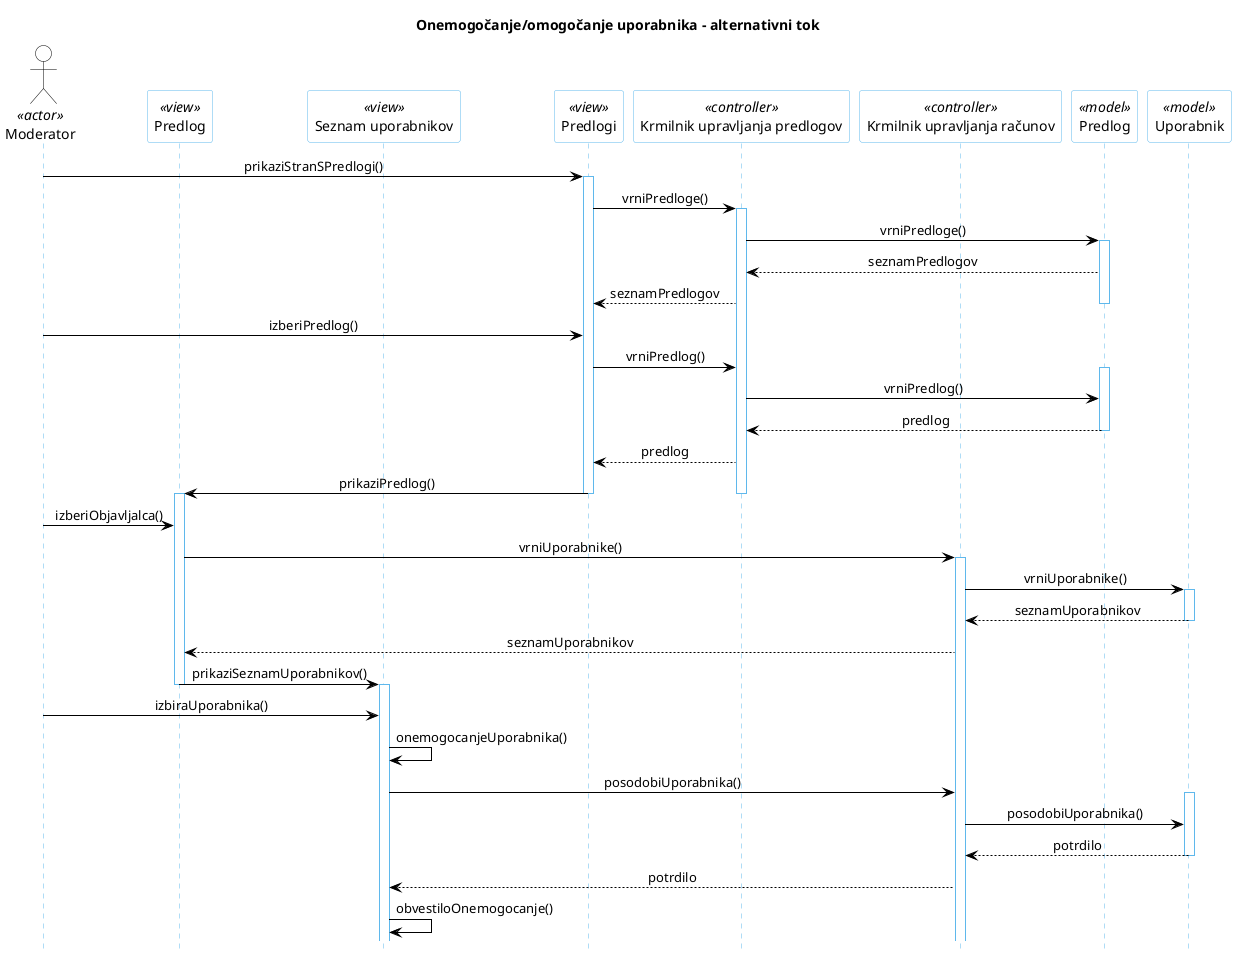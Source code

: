 @startuml ModeratorAlt

hide footbox

skinparam backgroundcolor white
skinparam defaultTextAlignment center
skinparam actorBorderColor black
skinparam actorBackgroundColor white
skinparam arrowColor black  
skinparam sequenceLifeLineBorderColor #5FB8EC
skinparam sequenceParticipantBorderColor #5FB8EC
skinparam sequenceParticipantBackgroundColor white

title "Onemogočanje/omogočanje uporabnika - alternativni tok"

actor "Moderator" AS U1 <<actor>>

participant "Predlog" as R7 <<view>>
participant "Seznam uporabnikov" as R8 <<view>>
participant "Predlogi" as R5 <<view>>
participant "Krmilnik upravljanja predlogov" as R2 <<controller>>
participant "Krmilnik upravljanja računov" as R9 <<controller>>

participant "Predlog" as R6 <<model>>
participant "Uporabnik" as R4 <<model>>

'

U1 -> R5: prikaziStranSPredlogi()
activate R5
R5 -> R2: vrniPredloge()
activate R2
R2 -> R6: vrniPredloge()
activate R6
R6 -[dotted]> R2: seznamPredlogov
R2 -[dotted]> R5: seznamPredlogov
deactivate R6
U1 -> R5: izberiPredlog()
R5 -> R2: vrniPredlog()
activate R6
R2 -> R6: vrniPredlog()
R6 -[dotted]> R2: predlog
deactivate R6
R2 -[dotted]> R5: predlog
R5 -> R7: prikaziPredlog()
deactivate R2
deactivate R5
activate R7
U1 -> R7: izberiObjavljalca()

R7 -> R9: vrniUporabnike()
activate R9
R9 -> R4: vrniUporabnike()
activate R4
R4 -[dotted]> R9: seznamUporabnikov
deactivate R4

R9 -[dotted]> R7: seznamUporabnikov
R7 -> R8: prikaziSeznamUporabnikov()
deactivate R7
activate R8

deactivate R7
U1 -> R8: izbiraUporabnika()
'U1 -> R8: omogočanjeUporabnika()

R8 -> R8: onemogocanjeUporabnika()
'R8 -> R8: potrditev()

R8 -> R9: posodobiUporabnika()
activate R4
R9 -> R4: posodobiUporabnika()

R4 -[dotted]> R9: potrdilo
deactivate R4

R9 -[dotted]> R8: potrdilo
R8 -> R8: obvestiloOnemogocanje()








'R5 -> R5: prikaziPredloge()
'U1 -> R5: izpolniObrazec()
'U1 -> R5: potrdi()

'activate R2

'R5 -> R2: ustvariRacunModeratorja()

'R2 -> R2: poljaIzpolnjena()

'activate R4
'R2 -> R4: preveriUnikatnostUporabniskegaImena()
'R4 -[dotted]> R2: jeUnikatno()
'R2 -> R4: dodajUporabnika()
'R4 -[dotted]> R2: potrdilo()
'deactivate R4


'R2 -[dotted]> R5: Potrdilo()
'R5 -> R5: obvestiloUspesnoDodajanje()

@enduml
